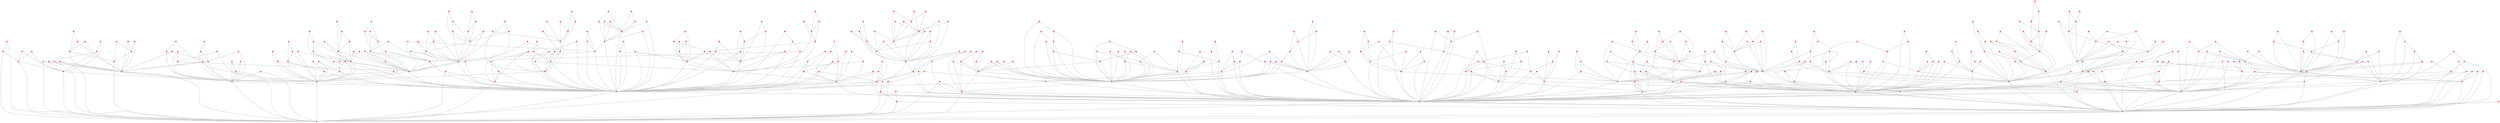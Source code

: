 graph {
	0 [color=red shape=point]
	1 [color=red shape=point]
	2 [color=red shape=point]
	3 [color=red shape=point]
	4 [color=red shape=point]
	5 [color=red shape=point]
	6 [color=red shape=point]
	7 [color=red shape=point]
	8 [color=red shape=point]
	9 [color=red shape=point]
	10 [color=red shape=point]
	11 [color=red shape=point]
	12 [color=red shape=point]
	13 [color=red shape=point]
	14 [color=red shape=point]
	15 [color=red shape=point]
	16 [color=red shape=point]
	17 [color=red shape=point]
	18 [color=red shape=point]
	19 [color=red shape=point]
	20 [color=red shape=point]
	21 [color=red shape=point]
	22 [color=red shape=point]
	23 [color=red shape=point]
	24 [color=red shape=point]
	25 [color=red shape=point]
	26 [color=red shape=point]
	27 [color=red shape=point]
	28 [color=red shape=point]
	29 [color=red shape=point]
	30 [color=red shape=point]
	31 [color=red shape=point]
	32 [color=red shape=point]
	33 [color=red shape=point]
	34 [color=red shape=point]
	35 [color=red shape=point]
	36 [color=red shape=point]
	37 [color=red shape=point]
	38 [color=red shape=point]
	39 [color=red shape=point]
	40 [color=red shape=point]
	41 [color=red shape=point]
	42 [color=red shape=point]
	43 [color=red shape=point]
	44 [color=red shape=point]
	45 [color=red shape=point]
	46 [color=red shape=point]
	47 [color=red shape=point]
	48 [color=red shape=point]
	49 [color=red shape=point]
	50 [color=red shape=point]
	51 [color=red shape=point]
	52 [color=red shape=point]
	53 [color=red shape=point]
	54 [color=red shape=point]
	55 [color=red shape=point]
	56 [color=red shape=point]
	57 [color=red shape=point]
	58 [color=red shape=point]
	59 [color=red shape=point]
	60 [color=red shape=point]
	61 [color=red shape=point]
	62 [color=red shape=point]
	63 [color=red shape=point]
	64 [color=red shape=point]
	65 [color=red shape=point]
	66 [color=red shape=point]
	67 [color=red shape=point]
	68 [color=red shape=point]
	69 [color=red shape=point]
	70 [color=red shape=point]
	71 [color=red shape=point]
	72 [color=red shape=point]
	73 [color=red shape=point]
	74 [color=red shape=point]
	75 [color=red shape=point]
	76 [color=red shape=point]
	77 [color=red shape=point]
	78 [color=red shape=point]
	79 [color=red shape=point]
	80 [color=red shape=point]
	81 [color=red shape=point]
	82 [color=red shape=point]
	83 [color=red shape=point]
	84 [color=red shape=point]
	85 [color=red shape=point]
	86 [color=red shape=point]
	87 [color=red shape=point]
	88 [color=red shape=point]
	89 [color=red shape=point]
	90 [color=red shape=point]
	91 [color=red shape=point]
	92 [color=red shape=point]
	93 [color=red shape=point]
	94 [color=red shape=point]
	95 [color=red shape=point]
	96 [color=red shape=point]
	97 [color=red shape=point]
	98 [color=red shape=point]
	99 [color=red shape=point]
	100 [color=red shape=point]
	101 [color=red shape=point]
	102 [color=red shape=point]
	103 [color=red shape=point]
	104 [color=red shape=point]
	105 [color=red shape=point]
	106 [color=red shape=point]
	107 [color=red shape=point]
	108 [color=red shape=point]
	109 [color=red shape=point]
	110 [color=red shape=point]
	111 [color=red shape=point]
	112 [color=red shape=point]
	113 [color=red shape=point]
	114 [color=red shape=point]
	115 [color=red shape=point]
	116 [color=red shape=point]
	117 [color=red shape=point]
	118 [color=red shape=point]
	119 [color=red shape=point]
	120 [color=red shape=point]
	121 [color=red shape=point]
	122 [color=red shape=point]
	123 [color=red shape=point]
	124 [color=red shape=point]
	125 [color=red shape=point]
	126 [color=red shape=point]
	127 [color=red shape=point]
	128 [color=red shape=point]
	129 [color=red shape=point]
	130 [color=red shape=point]
	131 [color=red shape=point]
	132 [color=red shape=point]
	133 [color=red shape=point]
	134 [color=red shape=point]
	135 [color=red shape=point]
	136 [color=red shape=point]
	137 [color=red shape=point]
	138 [color=red shape=point]
	139 [color=red shape=point]
	140 [color=red shape=point]
	141 [color=red shape=point]
	142 [color=red shape=point]
	143 [color=red shape=point]
	144 [color=red shape=point]
	145 [color=red shape=point]
	146 [color=red shape=point]
	147 [color=red shape=point]
	148 [color=red shape=point]
	149 [color=red shape=point]
	150 [color=red shape=point]
	151 [color=red shape=point]
	152 [color=red shape=point]
	153 [color=red shape=point]
	154 [color=red shape=point]
	155 [color=red shape=point]
	156 [color=red shape=point]
	157 [color=red shape=point]
	158 [color=red shape=point]
	159 [color=red shape=point]
	160 [color=red shape=point]
	161 [color=red shape=point]
	162 [color=red shape=point]
	163 [color=red shape=point]
	164 [color=red shape=point]
	165 [color=red shape=point]
	166 [color=red shape=point]
	167 [color=red shape=point]
	168 [color=red shape=point]
	169 [color=red shape=point]
	170 [color=red shape=point]
	171 [color=red shape=point]
	172 [color=red shape=point]
	173 [color=red shape=point]
	174 [color=red shape=point]
	175 [color=red shape=point]
	176 [color=red shape=point]
	177 [color=red shape=point]
	178 [color=red shape=point]
	179 [color=red shape=point]
	180 [color=red shape=point]
	181 [color=red shape=point]
	182 [color=red shape=point]
	183 [color=red shape=point]
	184 [color=red shape=point]
	185 [color=red shape=point]
	186 [color=red shape=point]
	187 [color=red shape=point]
	188 [color=red shape=point]
	189 [color=red shape=point]
	190 [color=red shape=point]
	191 [color=red shape=point]
	192 [color=red shape=point]
	193 [color=red shape=point]
	194 [color=red shape=point]
	195 [color=red shape=point]
	196 [color=red shape=point]
	197 [color=red shape=point]
	198 [color=red shape=point]
	199 [color=red shape=point]
	200 [color=red shape=point]
	201 [color=red shape=point]
	202 [color=red shape=point]
	203 [color=red shape=point]
	204 [color=red shape=point]
	205 [color=red shape=point]
	206 [color=red shape=point]
	207 [color=red shape=point]
	208 [color=red shape=point]
	209 [color=red shape=point]
	210 [color=red shape=point]
	211 [color=red shape=point]
	212 [color=red shape=point]
	213 [color=red shape=point]
	214 [color=red shape=point]
	215 [color=red shape=point]
	216 [color=red shape=point]
	217 [color=red shape=point]
	218 [color=red shape=point]
	219 [color=red shape=point]
	220 [color=red shape=point]
	221 [color=red shape=point]
	222 [color=red shape=point]
	223 [color=red shape=point]
	224 [color=red shape=point]
	225 [color=red shape=point]
	226 [color=red shape=point]
	227 [color=red shape=point]
	228 [color=red shape=point]
	229 [color=red shape=point]
	230 [color=red shape=point]
	231 [color=red shape=point]
	232 [color=red shape=point]
	233 [color=red shape=point]
	234 [color=red shape=point]
	235 [color=red shape=point]
	236 [color=red shape=point]
	237 [color=red shape=point]
	238 [color=red shape=point]
	239 [color=red shape=point]
	240 [color=red shape=point]
	241 [color=red shape=point]
	242 [color=red shape=point]
	243 [color=red shape=point]
	244 [color=red shape=point]
	245 [color=red shape=point]
	246 [color=red shape=point]
	247 [color=red shape=point]
	248 [color=red shape=point]
	249 [color=red shape=point]
	250 [color=red shape=point]
	251 [color=red shape=point]
	252 [color=red shape=point]
	253 [color=red shape=point]
	254 [color=red shape=point]
	255 [color=red shape=point]
	256 [color=red shape=point]
	257 [color=red shape=point]
	258 [color=red shape=point]
	259 [color=red shape=point]
	260 [color=red shape=point]
	261 [color=red shape=point]
	262 [color=red shape=point]
	263 [color=red shape=point]
	264 [color=red shape=point]
	265 [color=red shape=point]
	266 [color=red shape=point]
	267 [color=red shape=point]
	268 [color=red shape=point]
	269 [color=red shape=point]
	270 [color=red shape=point]
	271 [color=red shape=point]
	272 [color=red shape=point]
	273 [color=red shape=point]
	274 [color=red shape=point]
	275 [color=red shape=point]
	276 [color=red shape=point]
	277 [color=red shape=point]
	278 [color=red shape=point]
	279 [color=red shape=point]
	280 [color=red shape=point]
	281 [color=red shape=point]
	282 [color=red shape=point]
	283 [color=red shape=point]
	284 [color=red shape=point]
	285 [color=red shape=point]
	286 [color=red shape=point]
	287 [color=red shape=point]
	288 [color=red shape=point]
	289 [color=red shape=point]
	290 [color=red shape=point]
	291 [color=red shape=point]
	292 [color=red shape=point]
	293 [color=red shape=point]
	294 [color=red shape=point]
	295 [color=red shape=point]
	296 [color=red shape=point]
	297 [color=red shape=point]
	298 [color=red shape=point]
	299 [color=red shape=point]
	300 [color=red shape=point]
	301 [color=red shape=point]
	302 [color=red shape=point]
	303 [color=red shape=point]
	304 [color=red shape=point]
	305 [color=red shape=point]
	306 [color=red shape=point]
	307 [color=red shape=point]
	308 [color=red shape=point]
	309 [color=red shape=point]
	310 [color=red shape=point]
	311 [color=red shape=point]
	312 [color=red shape=point]
	313 [color=red shape=point]
	314 [color=red shape=point]
	315 [color=red shape=point]
	316 [color=red shape=point]
	317 [color=red shape=point]
	318 [color=red shape=point]
	319 [color=red shape=point]
	320 [color=red shape=point]
	321 [color=red shape=point]
	322 [color=red shape=point]
	323 [color=red shape=point]
	324 [color=red shape=point]
	325 [color=red shape=point]
	326 [color=red shape=point]
	327 [color=red shape=point]
	328 [color=red shape=point]
	329 [color=red shape=point]
	330 [color=red shape=point]
	331 [color=red shape=point]
	332 [color=red shape=point]
	333 [color=red shape=point]
	334 [color=red shape=point]
	335 [color=red shape=point]
	336 [color=red shape=point]
	337 [color=red shape=point]
	338 [color=red shape=point]
	339 [color=red shape=point]
	340 [color=red shape=point]
	341 [color=red shape=point]
	342 [color=red shape=point]
	343 [color=red shape=point]
	344 [color=red shape=point]
	345 [color=red shape=point]
	346 [color=red shape=point]
	347 [color=red shape=point]
	348 [color=red shape=point]
	349 [color=red shape=point]
	350 [color=red shape=point]
	351 [color=red shape=point]
	352 [color=red shape=point]
	353 [color=red shape=point]
	354 [color=red shape=point]
	355 [color=red shape=point]
	356 [color=red shape=point]
	357 [color=red shape=point]
	358 [color=red shape=point]
	359 [color=red shape=point]
	360 [color=red shape=point]
	361 [color=red shape=point]
	362 [color=red shape=point]
	363 [color=red shape=point]
	364 [color=red shape=point]
	365 [color=red shape=point]
	366 [color=red shape=point]
	367 [color=red shape=point]
	368 [color=red shape=point]
	369 [color=red shape=point]
	370 [color=red shape=point]
	371 [color=red shape=point]
	372 [color=red shape=point]
	373 [color=red shape=point]
	374 [color=red shape=point]
	375 [color=red shape=point]
	376 [color=red shape=point]
	377 [color=red shape=point]
	378 [color=red shape=point]
	379 [color=red shape=point]
	380 [color=red shape=point]
	381 [color=red shape=point]
	382 [color=red shape=point]
	383 [color=red shape=point]
	384 [color=red shape=point]
	385 [color=red shape=point]
	386 [color=red shape=point]
	387 [color=red shape=point]
	388 [color=red shape=point]
	389 [color=red shape=point]
	390 [color=red shape=point]
	391 [color=red shape=point]
	392 [color=red shape=point]
	393 [color=red shape=point]
	394 [color=red shape=point]
	395 [color=red shape=point]
	396 [color=red shape=point]
	397 [color=red shape=point]
	398 [color=red shape=point]
	399 [color=red shape=point]
	400 [color=red shape=point]
	401 [color=red shape=point]
	402 [color=red shape=point]
	403 [color=red shape=point]
	404 [color=red shape=point]
	405 [color=red shape=point]
	406 [color=red shape=point]
	407 [color=red shape=point]
	408 [color=red shape=point]
	409 [color=red shape=point]
	410 [color=red shape=point]
	411 [color=red shape=point]
	412 [color=red shape=point]
	413 [color=red shape=point]
	414 [color=red shape=point]
	415 [color=red shape=point]
	416 [color=red shape=point]
	417 [color=red shape=point]
	418 [color=red shape=point]
	419 [color=red shape=point]
	420 [color=red shape=point]
	421 [color=red shape=point]
	422 [color=red shape=point]
	423 [color=red shape=point]
	424 [color=red shape=point]
	425 [color=red shape=point]
	426 [color=red shape=point]
	427 [color=red shape=point]
	428 [color=red shape=point]
	429 [color=red shape=point]
	430 [color=red shape=point]
	431 [color=red shape=point]
	432 [color=red shape=point]
	433 [color=red shape=point]
	434 [color=red shape=point]
	435 [color=red shape=point]
	436 [color=red shape=point]
	437 [color=red shape=point]
	438 [color=red shape=point]
	439 [color=red shape=point]
	440 [color=red shape=point]
	441 [color=red shape=point]
	442 [color=red shape=point]
	443 [color=red shape=point]
	444 [color=red shape=point]
	445 [color=red shape=point]
	446 [color=red shape=point]
	447 [color=red shape=point]
	448 [color=red shape=point]
	449 [color=red shape=point]
	450 [color=red shape=point]
	451 [color=red shape=point]
	452 [color=red shape=point]
	453 [color=red shape=point]
	454 [color=red shape=point]
	455 [color=red shape=point]
	456 [color=red shape=point]
	457 [color=red shape=point]
	458 [color=red shape=point]
	459 [color=red shape=point]
	460 [color=red shape=point]
	461 [color=red shape=point]
	462 [color=red shape=point]
	463 [color=red shape=point]
	464 [color=red shape=point]
	465 [color=red shape=point]
	466 [color=red shape=point]
	467 [color=red shape=point]
	468 [color=red shape=point]
	469 [color=red shape=point]
	470 [color=red shape=point]
	471 [color=red shape=point]
	472 [color=red shape=point]
	473 [color=red shape=point]
	474 [color=red shape=point]
	475 [color=red shape=point]
	476 [color=red shape=point]
	477 [color=red shape=point]
	478 [color=red shape=point]
	479 [color=red shape=point]
	480 [color=red shape=point]
	481 [color=red shape=point]
	482 [color=red shape=point]
	483 [color=red shape=point]
	484 [color=red shape=point]
	485 [color=red shape=point]
	486 [color=red shape=point]
	487 [color=red shape=point]
	488 [color=red shape=point]
	489 [color=red shape=point]
	490 [color=red shape=point]
	491 [color=red shape=point]
	492 [color=red shape=point]
	493 [color=red shape=point]
	494 [color=red shape=point]
	495 [color=red shape=point]
	496 [color=red shape=point]
	497 [color=red shape=point]
	498 [color=red shape=point]
	499 [color=red shape=point]
	0 -- 1 [color=gray]
	1 -- 2 [color=gray]
	0 -- 2 [color=gray]
	3 -- 0 [color=gray]
	3 -- 1 [color=gray]
	4 -- 0 [color=gray]
	4 -- 2 [color=gray]
	5 -- 4 [color=gray]
	5 -- 2 [color=gray]
	6 -- 0 [color=gray]
	6 -- 1 [color=gray]
	7 -- 4 [color=gray]
	7 -- 0 [color=gray]
	8 -- 3 [color=gray]
	8 -- 1 [color=gray]
	9 -- 0 [color=gray]
	9 -- 2 [color=gray]
	10 -- 8 [color=gray]
	10 -- 3 [color=gray]
	11 -- 0 [color=gray]
	11 -- 1 [color=gray]
	12 -- 4 [color=gray]
	12 -- 2 [color=gray]
	13 -- 7 [color=gray]
	13 -- 4 [color=gray]
	14 -- 6 [color=gray]
	14 -- 1 [color=gray]
	15 -- 9 [color=gray]
	15 -- 0 [color=gray]
	16 -- 5 [color=gray]
	16 -- 4 [color=gray]
	17 -- 16 [color=gray]
	17 -- 5 [color=gray]
	18 -- 3 [color=gray]
	18 -- 1 [color=gray]
	19 -- 5 [color=gray]
	19 -- 4 [color=gray]
	20 -- 16 [color=gray]
	20 -- 4 [color=gray]
	21 -- 14 [color=gray]
	21 -- 6 [color=gray]
	22 -- 4 [color=gray]
	22 -- 0 [color=gray]
	23 -- 19 [color=gray]
	23 -- 4 [color=gray]
	24 -- 1 [color=gray]
	24 -- 2 [color=gray]
	25 -- 23 [color=gray]
	25 -- 19 [color=gray]
	26 -- 16 [color=gray]
	26 -- 5 [color=gray]
	27 -- 15 [color=gray]
	27 -- 9 [color=gray]
	28 -- 20 [color=gray]
	28 -- 4 [color=gray]
	29 -- 8 [color=gray]
	29 -- 1 [color=gray]
	30 -- 7 [color=gray]
	30 -- 4 [color=gray]
	31 -- 6 [color=gray]
	31 -- 0 [color=gray]
	32 -- 16 [color=gray]
	32 -- 4 [color=gray]
	33 -- 3 [color=gray]
	33 -- 0 [color=gray]
	34 -- 8 [color=gray]
	34 -- 3 [color=gray]
	35 -- 14 [color=gray]
	35 -- 1 [color=gray]
	36 -- 15 [color=gray]
	36 -- 0 [color=gray]
	37 -- 26 [color=gray]
	37 -- 5 [color=gray]
	38 -- 8 [color=gray]
	38 -- 3 [color=gray]
	39 -- 22 [color=gray]
	39 -- 0 [color=gray]
	40 -- 33 [color=gray]
	40 -- 0 [color=gray]
	41 -- 12 [color=gray]
	41 -- 2 [color=gray]
	42 -- 3 [color=gray]
	42 -- 0 [color=gray]
	43 -- 4 [color=gray]
	43 -- 0 [color=gray]
	44 -- 6 [color=gray]
	44 -- 1 [color=gray]
	45 -- 17 [color=gray]
	45 -- 5 [color=gray]
	46 -- 7 [color=gray]
	46 -- 0 [color=gray]
	47 -- 11 [color=gray]
	47 -- 1 [color=gray]
	48 -- 40 [color=gray]
	48 -- 0 [color=gray]
	49 -- 27 [color=gray]
	49 -- 15 [color=gray]
	50 -- 8 [color=gray]
	50 -- 1 [color=gray]
	51 -- 14 [color=gray]
	51 -- 6 [color=gray]
	52 -- 39 [color=gray]
	52 -- 22 [color=gray]
	53 -- 52 [color=gray]
	53 -- 22 [color=gray]
	54 -- 51 [color=gray]
	54 -- 14 [color=gray]
	55 -- 54 [color=gray]
	55 -- 51 [color=gray]
	56 -- 30 [color=gray]
	56 -- 4 [color=gray]
	57 -- 8 [color=gray]
	57 -- 3 [color=gray]
	58 -- 50 [color=gray]
	58 -- 8 [color=gray]
	59 -- 30 [color=gray]
	59 -- 4 [color=gray]
	60 -- 31 [color=gray]
	60 -- 6 [color=gray]
	61 -- 16 [color=gray]
	61 -- 5 [color=gray]
	62 -- 30 [color=gray]
	62 -- 4 [color=gray]
	63 -- 29 [color=gray]
	63 -- 8 [color=gray]
	64 -- 3 [color=gray]
	64 -- 0 [color=gray]
	65 -- 12 [color=gray]
	65 -- 2 [color=gray]
	66 -- 62 [color=gray]
	66 -- 4 [color=gray]
	67 -- 53 [color=gray]
	67 -- 52 [color=gray]
	68 -- 58 [color=gray]
	68 -- 50 [color=gray]
	69 -- 41 [color=gray]
	69 -- 12 [color=gray]
	70 -- 4 [color=gray]
	70 -- 2 [color=gray]
	71 -- 32 [color=gray]
	71 -- 16 [color=gray]
	72 -- 36 [color=gray]
	72 -- 15 [color=gray]
	73 -- 26 [color=gray]
	73 -- 5 [color=gray]
	74 -- 51 [color=gray]
	74 -- 14 [color=gray]
	75 -- 0 [color=gray]
	75 -- 1 [color=gray]
	76 -- 40 [color=gray]
	76 -- 33 [color=gray]
	77 -- 60 [color=gray]
	77 -- 6 [color=gray]
	78 -- 49 [color=gray]
	78 -- 15 [color=gray]
	79 -- 28 [color=gray]
	79 -- 4 [color=gray]
	80 -- 31 [color=gray]
	80 -- 0 [color=gray]
	81 -- 57 [color=gray]
	81 -- 8 [color=gray]
	82 -- 53 [color=gray]
	82 -- 52 [color=gray]
	83 -- 51 [color=gray]
	83 -- 6 [color=gray]
	84 -- 60 [color=gray]
	84 -- 31 [color=gray]
	85 -- 25 [color=gray]
	85 -- 19 [color=gray]
	86 -- 27 [color=gray]
	86 -- 15 [color=gray]
	87 -- 80 [color=gray]
	87 -- 0 [color=gray]
	88 -- 48 [color=gray]
	88 -- 0 [color=gray]
	89 -- 26 [color=gray]
	89 -- 16 [color=gray]
	90 -- 65 [color=gray]
	90 -- 2 [color=gray]
	91 -- 60 [color=gray]
	91 -- 31 [color=gray]
	92 -- 65 [color=gray]
	92 -- 12 [color=gray]
	93 -- 62 [color=gray]
	93 -- 4 [color=gray]
	94 -- 58 [color=gray]
	94 -- 50 [color=gray]
	95 -- 63 [color=gray]
	95 -- 8 [color=gray]
	96 -- 56 [color=gray]
	96 -- 30 [color=gray]
	97 -- 41 [color=gray]
	97 -- 2 [color=gray]
	98 -- 0 [color=gray]
	98 -- 1 [color=gray]
	99 -- 65 [color=gray]
	99 -- 2 [color=gray]
	100 -- 62 [color=gray]
	100 -- 4 [color=gray]
	101 -- 91 [color=gray]
	101 -- 60 [color=gray]
	102 -- 101 [color=gray]
	102 -- 60 [color=gray]
	103 -- 65 [color=gray]
	103 -- 12 [color=gray]
	104 -- 28 [color=gray]
	104 -- 4 [color=gray]
	105 -- 67 [color=gray]
	105 -- 52 [color=gray]
	106 -- 38 [color=gray]
	106 -- 3 [color=gray]
	107 -- 99 [color=gray]
	107 -- 65 [color=gray]
	108 -- 97 [color=gray]
	108 -- 2 [color=gray]
	109 -- 11 [color=gray]
	109 -- 0 [color=gray]
	110 -- 87 [color=gray]
	110 -- 80 [color=gray]
	111 -- 104 [color=gray]
	111 -- 28 [color=gray]
	112 -- 99 [color=gray]
	112 -- 65 [color=gray]
	113 -- 78 [color=gray]
	113 -- 15 [color=gray]
	114 -- 59 [color=gray]
	114 -- 4 [color=gray]
	115 -- 54 [color=gray]
	115 -- 51 [color=gray]
	116 -- 39 [color=gray]
	116 -- 0 [color=gray]
	117 -- 9 [color=gray]
	117 -- 2 [color=gray]
	118 -- 57 [color=gray]
	118 -- 8 [color=gray]
	119 -- 36 [color=gray]
	119 -- 15 [color=gray]
	120 -- 53 [color=gray]
	120 -- 52 [color=gray]
	121 -- 71 [color=gray]
	121 -- 32 [color=gray]
	122 -- 24 [color=gray]
	122 -- 2 [color=gray]
	123 -- 98 [color=gray]
	123 -- 1 [color=gray]
	124 -- 56 [color=gray]
	124 -- 4 [color=gray]
	125 -- 17 [color=gray]
	125 -- 5 [color=gray]
	126 -- 98 [color=gray]
	126 -- 0 [color=gray]
	127 -- 15 [color=gray]
	127 -- 0 [color=gray]
	128 -- 66 [color=gray]
	128 -- 4 [color=gray]
	129 -- 105 [color=gray]
	129 -- 67 [color=gray]
	130 -- 57 [color=gray]
	130 -- 3 [color=gray]
	131 -- 23 [color=gray]
	131 -- 19 [color=gray]
	132 -- 89 [color=gray]
	132 -- 26 [color=gray]
	133 -- 54 [color=gray]
	133 -- 14 [color=gray]
	134 -- 85 [color=gray]
	134 -- 25 [color=gray]
	135 -- 5 [color=gray]
	135 -- 4 [color=gray]
	136 -- 122 [color=gray]
	136 -- 2 [color=gray]
	137 -- 54 [color=gray]
	137 -- 14 [color=gray]
	138 -- 18 [color=gray]
	138 -- 1 [color=gray]
	139 -- 42 [color=gray]
	139 -- 3 [color=gray]
	140 -- 52 [color=gray]
	140 -- 39 [color=gray]
	141 -- 84 [color=gray]
	141 -- 31 [color=gray]
	142 -- 101 [color=gray]
	142 -- 91 [color=gray]
	143 -- 32 [color=gray]
	143 -- 16 [color=gray]
	144 -- 125 [color=gray]
	144 -- 5 [color=gray]
	145 -- 83 [color=gray]
	145 -- 51 [color=gray]
	146 -- 49 [color=gray]
	146 -- 15 [color=gray]
	147 -- 56 [color=gray]
	147 -- 30 [color=gray]
	148 -- 83 [color=gray]
	148 -- 6 [color=gray]
	149 -- 92 [color=gray]
	149 -- 12 [color=gray]
	150 -- 35 [color=gray]
	150 -- 14 [color=gray]
	151 -- 34 [color=gray]
	151 -- 3 [color=gray]
	152 -- 3 [color=gray]
	152 -- 1 [color=gray]
	153 -- 107 [color=gray]
	153 -- 65 [color=gray]
	154 -- 126 [color=gray]
	154 -- 0 [color=gray]
	155 -- 126 [color=gray]
	155 -- 0 [color=gray]
	156 -- 127 [color=gray]
	156 -- 15 [color=gray]
	157 -- 44 [color=gray]
	157 -- 1 [color=gray]
	158 -- 129 [color=gray]
	158 -- 105 [color=gray]
	159 -- 131 [color=gray]
	159 -- 19 [color=gray]
	160 -- 80 [color=gray]
	160 -- 0 [color=gray]
	161 -- 13 [color=gray]
	161 -- 4 [color=gray]
	162 -- 44 [color=gray]
	162 -- 6 [color=gray]
	163 -- 83 [color=gray]
	163 -- 6 [color=gray]
	164 -- 88 [color=gray]
	164 -- 0 [color=gray]
	165 -- 79 [color=gray]
	165 -- 4 [color=gray]
	166 -- 36 [color=gray]
	166 -- 15 [color=gray]
	167 -- 94 [color=gray]
	167 -- 58 [color=gray]
	168 -- 63 [color=gray]
	168 -- 8 [color=gray]
	169 -- 84 [color=gray]
	169 -- 31 [color=gray]
	170 -- 98 [color=gray]
	170 -- 1 [color=gray]
	171 -- 127 [color=gray]
	171 -- 0 [color=gray]
	172 -- 55 [color=gray]
	172 -- 51 [color=gray]
	173 -- 160 [color=gray]
	173 -- 80 [color=gray]
	174 -- 5 [color=gray]
	174 -- 4 [color=gray]
	175 -- 51 [color=gray]
	175 -- 6 [color=gray]
	176 -- 65 [color=gray]
	176 -- 2 [color=gray]
	177 -- 15 [color=gray]
	177 -- 0 [color=gray]
	178 -- 26 [color=gray]
	178 -- 16 [color=gray]
	179 -- 42 [color=gray]
	179 -- 3 [color=gray]
	180 -- 167 [color=gray]
	180 -- 58 [color=gray]
	181 -- 34 [color=gray]
	181 -- 3 [color=gray]
	182 -- 151 [color=gray]
	182 -- 3 [color=gray]
	183 -- 115 [color=gray]
	183 -- 51 [color=gray]
	184 -- 71 [color=gray]
	184 -- 32 [color=gray]
	185 -- 135 [color=gray]
	185 -- 5 [color=gray]
	186 -- 36 [color=gray]
	186 -- 0 [color=gray]
	187 -- 20 [color=gray]
	187 -- 16 [color=gray]
	188 -- 63 [color=gray]
	188 -- 29 [color=gray]
	189 -- 24 [color=gray]
	189 -- 1 [color=gray]
	190 -- 186 [color=gray]
	190 -- 36 [color=gray]
	191 -- 112 [color=gray]
	191 -- 65 [color=gray]
	192 -- 116 [color=gray]
	192 -- 39 [color=gray]
	193 -- 165 [color=gray]
	193 -- 79 [color=gray]
	194 -- 187 [color=gray]
	194 -- 16 [color=gray]
	195 -- 101 [color=gray]
	195 -- 60 [color=gray]
	196 -- 63 [color=gray]
	196 -- 29 [color=gray]
	197 -- 167 [color=gray]
	197 -- 58 [color=gray]
	198 -- 185 [color=gray]
	198 -- 5 [color=gray]
	199 -- 72 [color=gray]
	199 -- 36 [color=gray]
	200 -- 100 [color=gray]
	200 -- 62 [color=gray]
	201 -- 122 [color=gray]
	201 -- 2 [color=gray]
	202 -- 154 [color=gray]
	202 -- 126 [color=gray]
	203 -- 171 [color=gray]
	203 -- 0 [color=gray]
	204 -- 129 [color=gray]
	204 -- 105 [color=gray]
	205 -- 27 [color=gray]
	205 -- 15 [color=gray]
	206 -- 169 [color=gray]
	206 -- 31 [color=gray]
	207 -- 70 [color=gray]
	207 -- 4 [color=gray]
	208 -- 174 [color=gray]
	208 -- 5 [color=gray]
	209 -- 138 [color=gray]
	209 -- 18 [color=gray]
	210 -- 79 [color=gray]
	210 -- 4 [color=gray]
	211 -- 115 [color=gray]
	211 -- 51 [color=gray]
	212 -- 200 [color=gray]
	212 -- 62 [color=gray]
	213 -- 134 [color=gray]
	213 -- 85 [color=gray]
	214 -- 154 [color=gray]
	214 -- 126 [color=gray]
	215 -- 12 [color=gray]
	215 -- 4 [color=gray]
	216 -- 160 [color=gray]
	216 -- 80 [color=gray]
	217 -- 96 [color=gray]
	217 -- 30 [color=gray]
	218 -- 175 [color=gray]
	218 -- 6 [color=gray]
	219 -- 10 [color=gray]
	219 -- 3 [color=gray]
	220 -- 22 [color=gray]
	220 -- 4 [color=gray]
	221 -- 38 [color=gray]
	221 -- 3 [color=gray]
	222 -- 107 [color=gray]
	222 -- 65 [color=gray]
	223 -- 16 [color=gray]
	223 -- 4 [color=gray]
	224 -- 42 [color=gray]
	224 -- 3 [color=gray]
	225 -- 114 [color=gray]
	225 -- 4 [color=gray]
	226 -- 199 [color=gray]
	226 -- 36 [color=gray]
	227 -- 194 [color=gray]
	227 -- 187 [color=gray]
	228 -- 149 [color=gray]
	228 -- 92 [color=gray]
	229 -- 182 [color=gray]
	229 -- 3 [color=gray]
	230 -- 32 [color=gray]
	230 -- 4 [color=gray]
	231 -- 26 [color=gray]
	231 -- 16 [color=gray]
	232 -- 207 [color=gray]
	232 -- 70 [color=gray]
	233 -- 114 [color=gray]
	233 -- 4 [color=gray]
	234 -- 152 [color=gray]
	234 -- 3 [color=gray]
	235 -- 28 [color=gray]
	235 -- 20 [color=gray]
	236 -- 165 [color=gray]
	236 -- 79 [color=gray]
	237 -- 27 [color=gray]
	237 -- 9 [color=gray]
	238 -- 57 [color=gray]
	238 -- 3 [color=gray]
	239 -- 173 [color=gray]
	239 -- 160 [color=gray]
	240 -- 97 [color=gray]
	240 -- 41 [color=gray]
	241 -- 184 [color=gray]
	241 -- 32 [color=gray]
	242 -- 47 [color=gray]
	242 -- 11 [color=gray]
	243 -- 50 [color=gray]
	243 -- 1 [color=gray]
	244 -- 217 [color=gray]
	244 -- 30 [color=gray]
	245 -- 170 [color=gray]
	245 -- 98 [color=gray]
	246 -- 152 [color=gray]
	246 -- 1 [color=gray]
	247 -- 88 [color=gray]
	247 -- 0 [color=gray]
	248 -- 96 [color=gray]
	248 -- 56 [color=gray]
	249 -- 82 [color=gray]
	249 -- 53 [color=gray]
	250 -- 74 [color=gray]
	250 -- 14 [color=gray]
	251 -- 250 [color=gray]
	251 -- 14 [color=gray]
	252 -- 130 [color=gray]
	252 -- 57 [color=gray]
	253 -- 105 [color=gray]
	253 -- 52 [color=gray]
	254 -- 6 [color=gray]
	254 -- 0 [color=gray]
	255 -- 195 [color=gray]
	255 -- 60 [color=gray]
	256 -- 43 [color=gray]
	256 -- 0 [color=gray]
	257 -- 244 [color=gray]
	257 -- 217 [color=gray]
	258 -- 174 [color=gray]
	258 -- 5 [color=gray]
	259 -- 256 [color=gray]
	259 -- 0 [color=gray]
	260 -- 82 [color=gray]
	260 -- 52 [color=gray]
	261 -- 259 [color=gray]
	261 -- 0 [color=gray]
	262 -- 37 [color=gray]
	262 -- 26 [color=gray]
	263 -- 258 [color=gray]
	263 -- 5 [color=gray]
	264 -- 246 [color=gray]
	264 -- 1 [color=gray]
	265 -- 101 [color=gray]
	265 -- 60 [color=gray]
	266 -- 127 [color=gray]
	266 -- 15 [color=gray]
	267 -- 196 [color=gray]
	267 -- 29 [color=gray]
	268 -- 81 [color=gray]
	268 -- 57 [color=gray]
	269 -- 68 [color=gray]
	269 -- 50 [color=gray]
	270 -- 226 [color=gray]
	270 -- 36 [color=gray]
	271 -- 230 [color=gray]
	271 -- 4 [color=gray]
	272 -- 180 [color=gray]
	272 -- 58 [color=gray]
	273 -- 202 [color=gray]
	273 -- 154 [color=gray]
	274 -- 34 [color=gray]
	274 -- 3 [color=gray]
	275 -- 64 [color=gray]
	275 -- 3 [color=gray]
	276 -- 252 [color=gray]
	276 -- 130 [color=gray]
	277 -- 13 [color=gray]
	277 -- 7 [color=gray]
	278 -- 141 [color=gray]
	278 -- 84 [color=gray]
	279 -- 162 [color=gray]
	279 -- 6 [color=gray]
	280 -- 53 [color=gray]
	280 -- 52 [color=gray]
	281 -- 8 [color=gray]
	281 -- 1 [color=gray]
	282 -- 266 [color=gray]
	282 -- 15 [color=gray]
	283 -- 105 [color=gray]
	283 -- 52 [color=gray]
	284 -- 132 [color=gray]
	284 -- 89 [color=gray]
	285 -- 68 [color=gray]
	285 -- 58 [color=gray]
	286 -- 196 [color=gray]
	286 -- 29 [color=gray]
	287 -- 33 [color=gray]
	287 -- 0 [color=gray]
	288 -- 22 [color=gray]
	288 -- 0 [color=gray]
	289 -- 177 [color=gray]
	289 -- 15 [color=gray]
	290 -- 85 [color=gray]
	290 -- 19 [color=gray]
	291 -- 169 [color=gray]
	291 -- 84 [color=gray]
	292 -- 194 [color=gray]
	292 -- 187 [color=gray]
	293 -- 180 [color=gray]
	293 -- 58 [color=gray]
	294 -- 227 [color=gray]
	294 -- 194 [color=gray]
	295 -- 236 [color=gray]
	295 -- 165 [color=gray]
	296 -- 245 [color=gray]
	296 -- 170 [color=gray]
	297 -- 182 [color=gray]
	297 -- 3 [color=gray]
	298 -- 84 [color=gray]
	298 -- 60 [color=gray]
	299 -- 141 [color=gray]
	299 -- 84 [color=gray]
	300 -- 172 [color=gray]
	300 -- 51 [color=gray]
	301 -- 186 [color=gray]
	301 -- 36 [color=gray]
	302 -- 286 [color=gray]
	302 -- 196 [color=gray]
	303 -- 184 [color=gray]
	303 -- 32 [color=gray]
	304 -- 214 [color=gray]
	304 -- 126 [color=gray]
	305 -- 62 [color=gray]
	305 -- 30 [color=gray]
	306 -- 70 [color=gray]
	306 -- 2 [color=gray]
	307 -- 248 [color=gray]
	307 -- 56 [color=gray]
	308 -- 302 [color=gray]
	308 -- 286 [color=gray]
	309 -- 113 [color=gray]
	309 -- 15 [color=gray]
	310 -- 121 [color=gray]
	310 -- 32 [color=gray]
	311 -- 38 [color=gray]
	311 -- 8 [color=gray]
	312 -- 94 [color=gray]
	312 -- 50 [color=gray]
	313 -- 274 [color=gray]
	313 -- 34 [color=gray]
	314 -- 221 [color=gray]
	314 -- 38 [color=gray]
	315 -- 77 [color=gray]
	315 -- 60 [color=gray]
	316 -- 83 [color=gray]
	316 -- 6 [color=gray]
	317 -- 277 [color=gray]
	317 -- 7 [color=gray]
	318 -- 36 [color=gray]
	318 -- 15 [color=gray]
	319 -- 226 [color=gray]
	319 -- 199 [color=gray]
	320 -- 266 [color=gray]
	320 -- 15 [color=gray]
	321 -- 27 [color=gray]
	321 -- 15 [color=gray]
	322 -- 84 [color=gray]
	322 -- 31 [color=gray]
	323 -- 71 [color=gray]
	323 -- 32 [color=gray]
	324 -- 187 [color=gray]
	324 -- 20 [color=gray]
	325 -- 146 [color=gray]
	325 -- 15 [color=gray]
	326 -- 173 [color=gray]
	326 -- 80 [color=gray]
	327 -- 247 [color=gray]
	327 -- 88 [color=gray]
	328 -- 22 [color=gray]
	328 -- 4 [color=gray]
	329 -- 315 [color=gray]
	329 -- 60 [color=gray]
	330 -- 198 [color=gray]
	330 -- 185 [color=gray]
	331 -- 195 [color=gray]
	331 -- 101 [color=gray]
	332 -- 56 [color=gray]
	332 -- 30 [color=gray]
	333 -- 31 [color=gray]
	333 -- 0 [color=gray]
	334 -- 95 [color=gray]
	334 -- 8 [color=gray]
	335 -- 85 [color=gray]
	335 -- 25 [color=gray]
	336 -- 277 [color=gray]
	336 -- 7 [color=gray]
	337 -- 303 [color=gray]
	337 -- 184 [color=gray]
	338 -- 139 [color=gray]
	338 -- 42 [color=gray]
	339 -- 42 [color=gray]
	339 -- 0 [color=gray]
	340 -- 105 [color=gray]
	340 -- 67 [color=gray]
	341 -- 12 [color=gray]
	341 -- 2 [color=gray]
	342 -- 139 [color=gray]
	342 -- 3 [color=gray]
	343 -- 270 [color=gray]
	343 -- 36 [color=gray]
	344 -- 237 [color=gray]
	344 -- 9 [color=gray]
	345 -- 27 [color=gray]
	345 -- 9 [color=gray]
	346 -- 27 [color=gray]
	346 -- 15 [color=gray]
	347 -- 112 [color=gray]
	347 -- 99 [color=gray]
	348 -- 93 [color=gray]
	348 -- 62 [color=gray]
	349 -- 16 [color=gray]
	349 -- 5 [color=gray]
	350 -- 65 [color=gray]
	350 -- 2 [color=gray]
	351 -- 61 [color=gray]
	351 -- 16 [color=gray]
	352 -- 316 [color=gray]
	352 -- 6 [color=gray]
	353 -- 123 [color=gray]
	353 -- 98 [color=gray]
	354 -- 51 [color=gray]
	354 -- 14 [color=gray]
	355 -- 353 [color=gray]
	355 -- 98 [color=gray]
	356 -- 78 [color=gray]
	356 -- 15 [color=gray]
	357 -- 113 [color=gray]
	357 -- 15 [color=gray]
	358 -- 162 [color=gray]
	358 -- 44 [color=gray]
	359 -- 280 [color=gray]
	359 -- 52 [color=gray]
	360 -- 262 [color=gray]
	360 -- 26 [color=gray]
	361 -- 67 [color=gray]
	361 -- 53 [color=gray]
	362 -- 167 [color=gray]
	362 -- 94 [color=gray]
	363 -- 155 [color=gray]
	363 -- 126 [color=gray]
	364 -- 69 [color=gray]
	364 -- 41 [color=gray]
	365 -- 139 [color=gray]
	365 -- 42 [color=gray]
	366 -- 241 [color=gray]
	366 -- 184 [color=gray]
	367 -- 321 [color=gray]
	367 -- 27 [color=gray]
	368 -- 147 [color=gray]
	368 -- 56 [color=gray]
	369 -- 256 [color=gray]
	369 -- 0 [color=gray]
	370 -- 162 [color=gray]
	370 -- 6 [color=gray]
	371 -- 183 [color=gray]
	371 -- 51 [color=gray]
	372 -- 50 [color=gray]
	372 -- 1 [color=gray]
	373 -- 184 [color=gray]
	373 -- 32 [color=gray]
	374 -- 302 [color=gray]
	374 -- 196 [color=gray]
	375 -- 239 [color=gray]
	375 -- 173 [color=gray]
	376 -- 254 [color=gray]
	376 -- 6 [color=gray]
	377 -- 266 [color=gray]
	377 -- 15 [color=gray]
	378 -- 67 [color=gray]
	378 -- 52 [color=gray]
	379 -- 188 [color=gray]
	379 -- 63 [color=gray]
	380 -- 366 [color=gray]
	380 -- 241 [color=gray]
	381 -- 42 [color=gray]
	381 -- 3 [color=gray]
	382 -- 373 [color=gray]
	382 -- 32 [color=gray]
	383 -- 335 [color=gray]
	383 -- 85 [color=gray]
	384 -- 42 [color=gray]
	384 -- 3 [color=gray]
	385 -- 369 [color=gray]
	385 -- 256 [color=gray]
	386 -- 251 [color=gray]
	386 -- 14 [color=gray]
	387 -- 264 [color=gray]
	387 -- 1 [color=gray]
	388 -- 309 [color=gray]
	388 -- 15 [color=gray]
	389 -- 279 [color=gray]
	389 -- 6 [color=gray]
	390 -- 234 [color=gray]
	390 -- 152 [color=gray]
	391 -- 293 [color=gray]
	391 -- 180 [color=gray]
	392 -- 50 [color=gray]
	392 -- 8 [color=gray]
	393 -- 364 [color=gray]
	393 -- 41 [color=gray]
	394 -- 333 [color=gray]
	394 -- 31 [color=gray]
	395 -- 213 [color=gray]
	395 -- 134 [color=gray]
	396 -- 112 [color=gray]
	396 -- 65 [color=gray]
	397 -- 164 [color=gray]
	397 -- 0 [color=gray]
	398 -- 161 [color=gray]
	398 -- 13 [color=gray]
	399 -- 153 [color=gray]
	399 -- 107 [color=gray]
	400 -- 92 [color=gray]
	400 -- 65 [color=gray]
	401 -- 293 [color=gray]
	401 -- 180 [color=gray]
	402 -- 44 [color=gray]
	402 -- 1 [color=gray]
	403 -- 220 [color=gray]
	403 -- 22 [color=gray]
	404 -- 165 [color=gray]
	404 -- 4 [color=gray]
	405 -- 183 [color=gray]
	405 -- 51 [color=gray]
	406 -- 341 [color=gray]
	406 -- 12 [color=gray]
	407 -- 44 [color=gray]
	407 -- 1 [color=gray]
	408 -- 129 [color=gray]
	408 -- 67 [color=gray]
	409 -- 167 [color=gray]
	409 -- 58 [color=gray]
	410 -- 244 [color=gray]
	410 -- 217 [color=gray]
	411 -- 308 [color=gray]
	411 -- 302 [color=gray]
	412 -- 286 [color=gray]
	412 -- 196 [color=gray]
	413 -- 232 [color=gray]
	413 -- 70 [color=gray]
	414 -- 322 [color=gray]
	414 -- 84 [color=gray]
	415 -- 284 [color=gray]
	415 -- 89 [color=gray]
	416 -- 171 [color=gray]
	416 -- 127 [color=gray]
	417 -- 83 [color=gray]
	417 -- 51 [color=gray]
	418 -- 254 [color=gray]
	418 -- 6 [color=gray]
	419 -- 20 [color=gray]
	419 -- 16 [color=gray]
	420 -- 142 [color=gray]
	420 -- 101 [color=gray]
	421 -- 108 [color=gray]
	421 -- 2 [color=gray]
	422 -- 317 [color=gray]
	422 -- 277 [color=gray]
	423 -- 212 [color=gray]
	423 -- 62 [color=gray]
	424 -- 105 [color=gray]
	424 -- 67 [color=gray]
	425 -- 1 [color=gray]
	425 -- 2 [color=gray]
	426 -- 174 [color=gray]
	426 -- 4 [color=gray]
	427 -- 68 [color=gray]
	427 -- 58 [color=gray]
	428 -- 260 [color=gray]
	428 -- 82 [color=gray]
	429 -- 165 [color=gray]
	429 -- 79 [color=gray]
	430 -- 316 [color=gray]
	430 -- 83 [color=gray]
	431 -- 246 [color=gray]
	431 -- 152 [color=gray]
	432 -- 97 [color=gray]
	432 -- 41 [color=gray]
	433 -- 394 [color=gray]
	433 -- 31 [color=gray]
	434 -- 247 [color=gray]
	434 -- 0 [color=gray]
	435 -- 135 [color=gray]
	435 -- 5 [color=gray]
	436 -- 147 [color=gray]
	436 -- 56 [color=gray]
	437 -- 156 [color=gray]
	437 -- 127 [color=gray]
	438 -- 297 [color=gray]
	438 -- 3 [color=gray]
	439 -- 334 [color=gray]
	439 -- 95 [color=gray]
	440 -- 247 [color=gray]
	440 -- 0 [color=gray]
	441 -- 411 [color=gray]
	441 -- 308 [color=gray]
	442 -- 329 [color=gray]
	442 -- 315 [color=gray]
	443 -- 121 [color=gray]
	443 -- 71 [color=gray]
	444 -- 43 [color=gray]
	444 -- 4 [color=gray]
	445 -- 162 [color=gray]
	445 -- 6 [color=gray]
	446 -- 27 [color=gray]
	446 -- 15 [color=gray]
	447 -- 289 [color=gray]
	447 -- 177 [color=gray]
	448 -- 247 [color=gray]
	448 -- 0 [color=gray]
	449 -- 10 [color=gray]
	449 -- 3 [color=gray]
	450 -- 328 [color=gray]
	450 -- 4 [color=gray]
	451 -- 135 [color=gray]
	451 -- 4 [color=gray]
	452 -- 234 [color=gray]
	452 -- 152 [color=gray]
	453 -- 314 [color=gray]
	453 -- 221 [color=gray]
	454 -- 92 [color=gray]
	454 -- 12 [color=gray]
	455 -- 169 [color=gray]
	455 -- 84 [color=gray]
	456 -- 338 [color=gray]
	456 -- 139 [color=gray]
	457 -- 126 [color=gray]
	457 -- 0 [color=gray]
	458 -- 109 [color=gray]
	458 -- 11 [color=gray]
	459 -- 267 [color=gray]
	459 -- 29 [color=gray]
	460 -- 179 [color=gray]
	460 -- 42 [color=gray]
	461 -- 211 [color=gray]
	461 -- 51 [color=gray]
	462 -- 12 [color=gray]
	462 -- 2 [color=gray]
	463 -- 257 [color=gray]
	463 -- 244 [color=gray]
	464 -- 134 [color=gray]
	464 -- 85 [color=gray]
	465 -- 337 [color=gray]
	465 -- 184 [color=gray]
	466 -- 203 [color=gray]
	466 -- 171 [color=gray]
	467 -- 286 [color=gray]
	467 -- 196 [color=gray]
	468 -- 76 [color=gray]
	468 -- 33 [color=gray]
	469 -- 458 [color=gray]
	469 -- 109 [color=gray]
	470 -- 221 [color=gray]
	470 -- 38 [color=gray]
	471 -- 156 [color=gray]
	471 -- 15 [color=gray]
	472 -- 439 [color=gray]
	472 -- 95 [color=gray]
	473 -- 266 [color=gray]
	473 -- 15 [color=gray]
	474 -- 94 [color=gray]
	474 -- 50 [color=gray]
	475 -- 184 [color=gray]
	475 -- 32 [color=gray]
	476 -- 48 [color=gray]
	476 -- 40 [color=gray]
	477 -- 271 [color=gray]
	477 -- 4 [color=gray]
	478 -- 200 [color=gray]
	478 -- 62 [color=gray]
	479 -- 34 [color=gray]
	479 -- 3 [color=gray]
	480 -- 429 [color=gray]
	480 -- 165 [color=gray]
	481 -- 30 [color=gray]
	481 -- 7 [color=gray]
	482 -- 342 [color=gray]
	482 -- 139 [color=gray]
	483 -- 455 [color=gray]
	483 -- 169 [color=gray]
	484 -- 299 [color=gray]
	484 -- 84 [color=gray]
	485 -- 299 [color=gray]
	485 -- 141 [color=gray]
	486 -- 23 [color=gray]
	486 -- 19 [color=gray]
	487 -- 416 [color=gray]
	487 -- 127 [color=gray]
	488 -- 3 [color=gray]
	488 -- 0 [color=gray]
	489 -- 72 [color=gray]
	489 -- 15 [color=gray]
	490 -- 29 [color=gray]
	490 -- 8 [color=gray]
	491 -- 481 [color=gray]
	491 -- 7 [color=gray]
	492 -- 89 [color=gray]
	492 -- 26 [color=gray]
	493 -- 186 [color=gray]
	493 -- 36 [color=gray]
	494 -- 38 [color=gray]
	494 -- 3 [color=gray]
	495 -- 17 [color=gray]
	495 -- 5 [color=gray]
	496 -- 341 [color=gray]
	496 -- 12 [color=gray]
	497 -- 165 [color=gray]
	497 -- 79 [color=gray]
	498 -- 76 [color=gray]
	498 -- 33 [color=gray]
	499 -- 237 [color=gray]
	499 -- 27 [color=gray]
}
